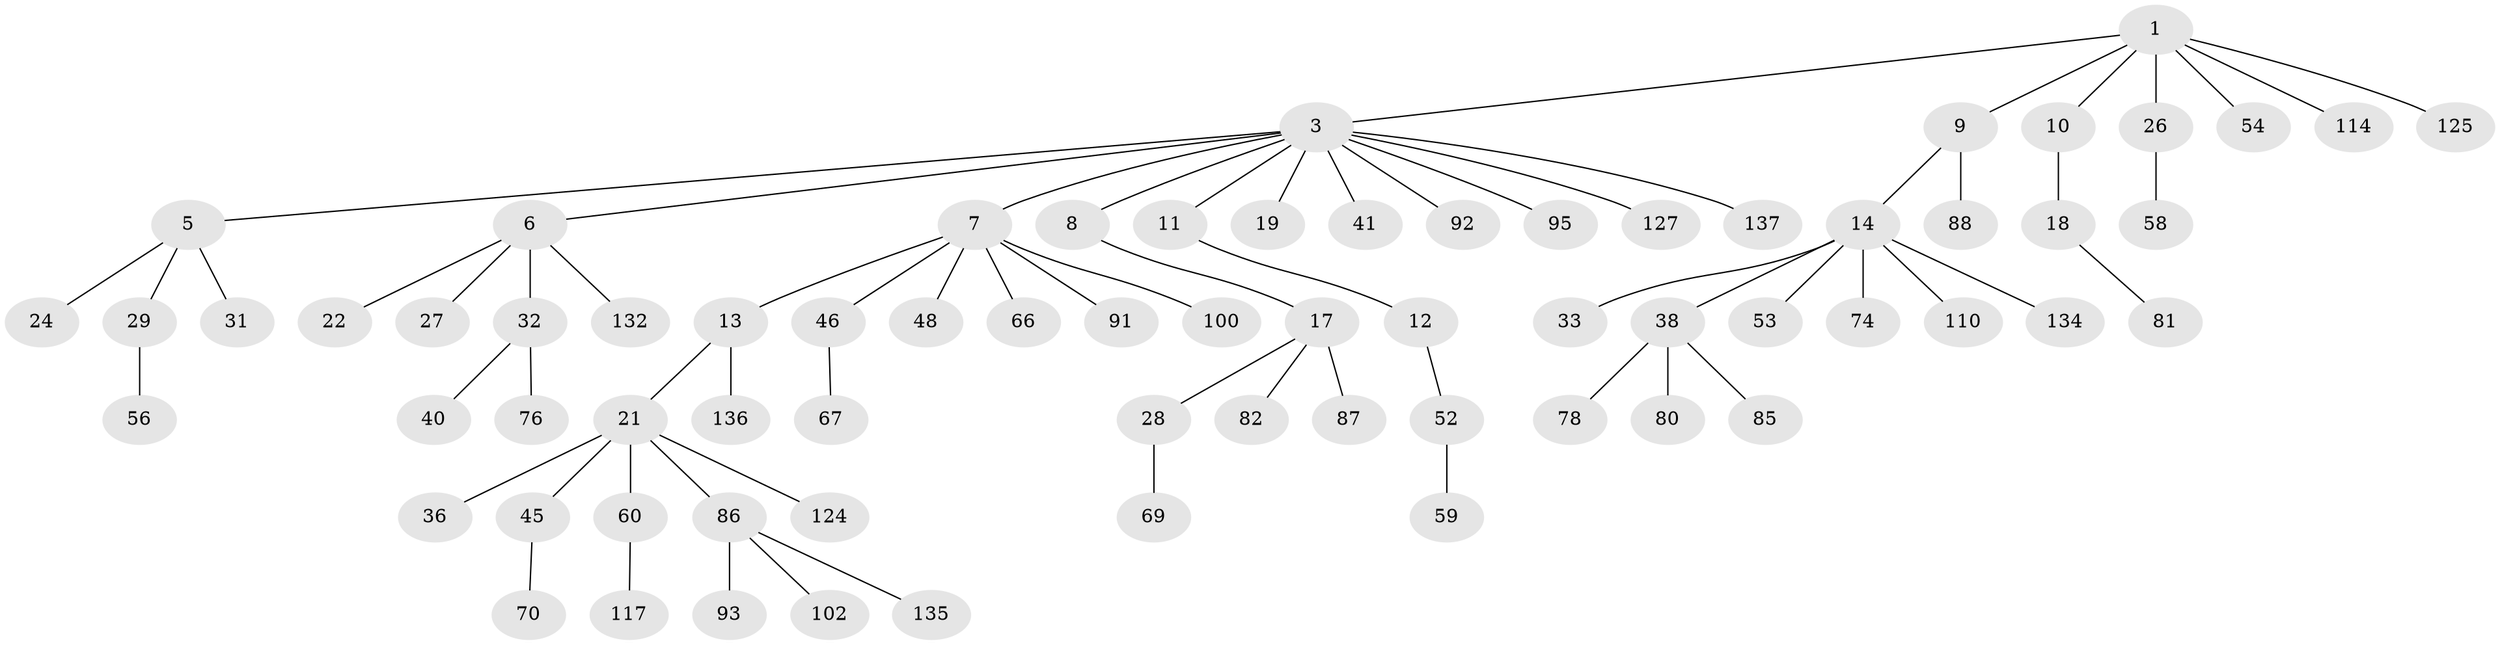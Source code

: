// original degree distribution, {6: 0.014184397163120567, 3: 0.14184397163120568, 9: 0.0070921985815602835, 4: 0.06382978723404255, 5: 0.028368794326241134, 2: 0.22695035460992907, 7: 0.0070921985815602835, 1: 0.5106382978723404}
// Generated by graph-tools (version 1.1) at 2025/15/03/09/25 04:15:25]
// undirected, 70 vertices, 69 edges
graph export_dot {
graph [start="1"]
  node [color=gray90,style=filled];
  1 [super="+2"];
  3 [super="+4+77"];
  5;
  6 [super="+51"];
  7 [super="+35"];
  8;
  9;
  10;
  11;
  12 [super="+130+15"];
  13 [super="+16+94+75"];
  14 [super="+30"];
  17 [super="+20"];
  18 [super="+79"];
  19 [super="+116"];
  21 [super="+61+23"];
  22 [super="+71"];
  24 [super="+105+49"];
  26 [super="+111"];
  27 [super="+44+65+126"];
  28;
  29;
  31;
  32 [super="+83"];
  33;
  36 [super="+72+104"];
  38 [super="+42+73"];
  40 [super="+47"];
  41;
  45;
  46;
  48 [super="+68"];
  52;
  53 [super="+57"];
  54 [super="+90"];
  56 [super="+84"];
  58;
  59;
  60;
  66;
  67;
  69;
  70;
  74 [super="+99+109"];
  76;
  78 [super="+107+141"];
  80;
  81;
  82 [super="+113"];
  85;
  86;
  87;
  88 [super="+103"];
  91;
  92;
  93;
  95;
  100;
  102;
  110;
  114;
  117;
  124 [super="+129"];
  125;
  127 [super="+138"];
  132;
  134;
  135;
  136;
  137;
  1 -- 9;
  1 -- 26;
  1 -- 54;
  1 -- 114;
  1 -- 125;
  1 -- 10;
  1 -- 3;
  3 -- 5;
  3 -- 8;
  3 -- 41;
  3 -- 92;
  3 -- 127;
  3 -- 137;
  3 -- 19;
  3 -- 6;
  3 -- 7;
  3 -- 11;
  3 -- 95;
  5 -- 24;
  5 -- 29;
  5 -- 31;
  6 -- 22;
  6 -- 27;
  6 -- 32;
  6 -- 132;
  7 -- 13;
  7 -- 48;
  7 -- 66;
  7 -- 100;
  7 -- 91;
  7 -- 46;
  8 -- 17;
  9 -- 14;
  9 -- 88;
  10 -- 18;
  11 -- 12;
  12 -- 52;
  13 -- 136;
  13 -- 21;
  14 -- 33;
  14 -- 110;
  14 -- 53;
  14 -- 38;
  14 -- 134;
  14 -- 74;
  17 -- 28;
  17 -- 82;
  17 -- 87;
  18 -- 81;
  21 -- 86;
  21 -- 36;
  21 -- 124;
  21 -- 45;
  21 -- 60;
  26 -- 58;
  28 -- 69;
  29 -- 56;
  32 -- 40;
  32 -- 76;
  38 -- 80;
  38 -- 85;
  38 -- 78;
  45 -- 70;
  46 -- 67;
  52 -- 59;
  60 -- 117;
  86 -- 93;
  86 -- 102;
  86 -- 135;
}
